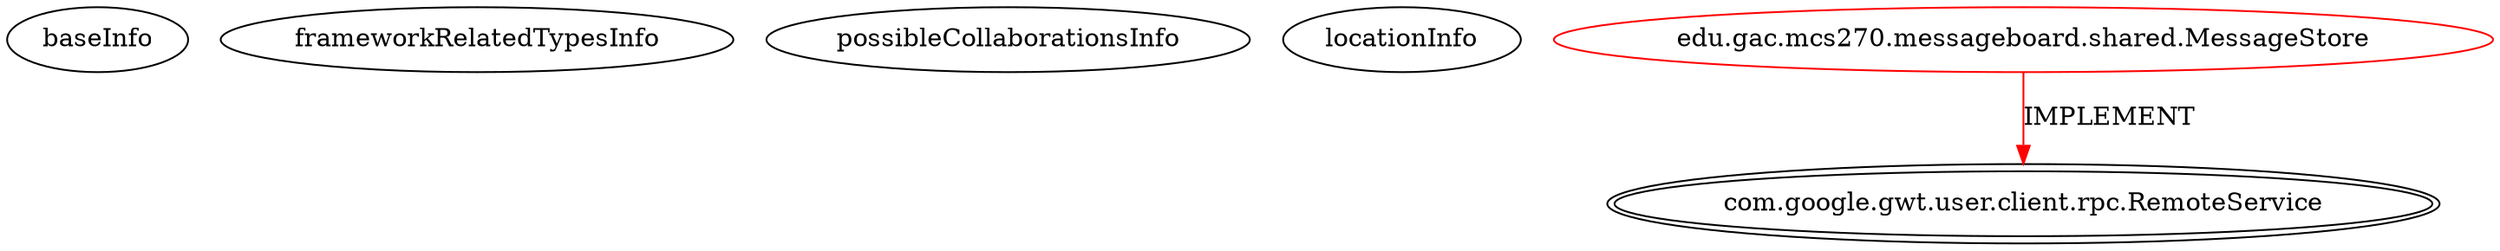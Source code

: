 digraph {
baseInfo[graphId=334,category="extension_graph",isAnonymous=false,possibleRelation=false]
frameworkRelatedTypesInfo[0="com.google.gwt.user.client.rpc.RemoteService"]
possibleCollaborationsInfo[]
locationInfo[projectName="Max-Hailperin-MessageBoard",filePath="/Max-Hailperin-MessageBoard/MessageBoard-master/MessageBoard/src/edu/gac/mcs270/messageboard/shared/MessageStore.java",contextSignature="MessageStore",graphId="334"]
0[label="edu.gac.mcs270.messageboard.shared.MessageStore",vertexType="ROOT_CLIENT_CLASS_DECLARATION",isFrameworkType=false,color=red]
1[label="com.google.gwt.user.client.rpc.RemoteService",vertexType="FRAMEWORK_INTERFACE_TYPE",isFrameworkType=true,peripheries=2]
0->1[label="IMPLEMENT",color=red]
}
